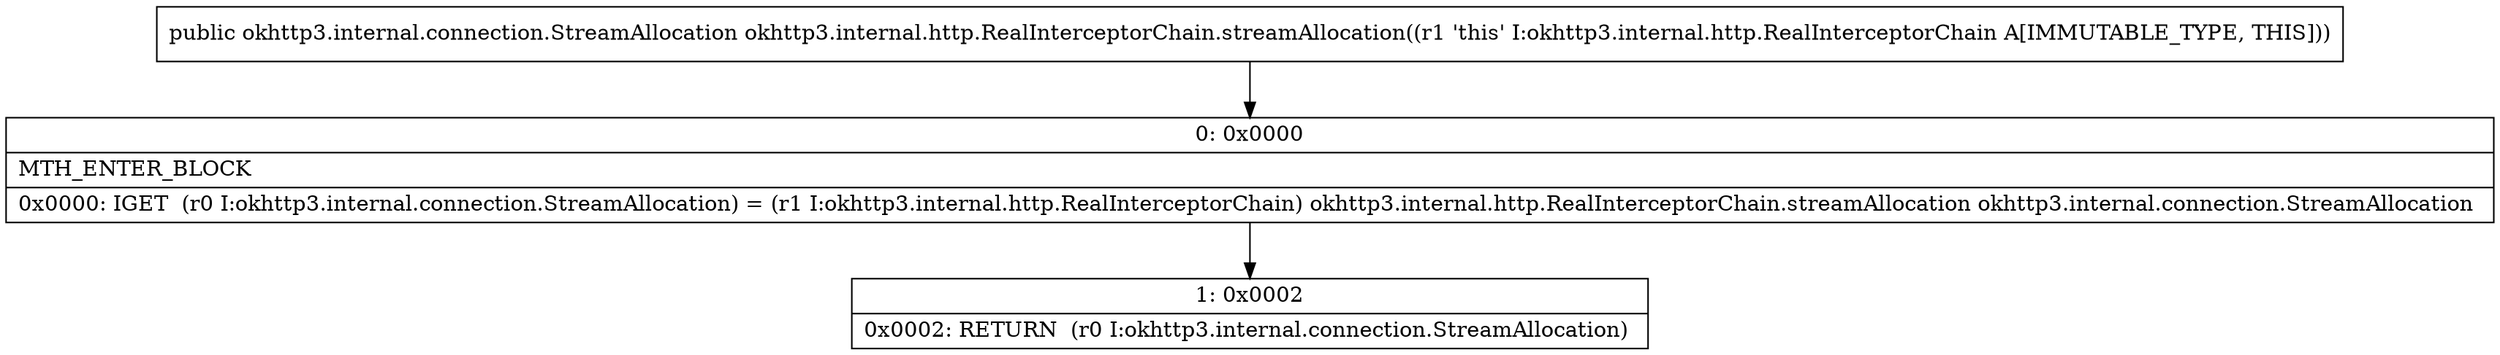 digraph "CFG forokhttp3.internal.http.RealInterceptorChain.streamAllocation()Lokhttp3\/internal\/connection\/StreamAllocation;" {
Node_0 [shape=record,label="{0\:\ 0x0000|MTH_ENTER_BLOCK\l|0x0000: IGET  (r0 I:okhttp3.internal.connection.StreamAllocation) = (r1 I:okhttp3.internal.http.RealInterceptorChain) okhttp3.internal.http.RealInterceptorChain.streamAllocation okhttp3.internal.connection.StreamAllocation \l}"];
Node_1 [shape=record,label="{1\:\ 0x0002|0x0002: RETURN  (r0 I:okhttp3.internal.connection.StreamAllocation) \l}"];
MethodNode[shape=record,label="{public okhttp3.internal.connection.StreamAllocation okhttp3.internal.http.RealInterceptorChain.streamAllocation((r1 'this' I:okhttp3.internal.http.RealInterceptorChain A[IMMUTABLE_TYPE, THIS])) }"];
MethodNode -> Node_0;
Node_0 -> Node_1;
}

